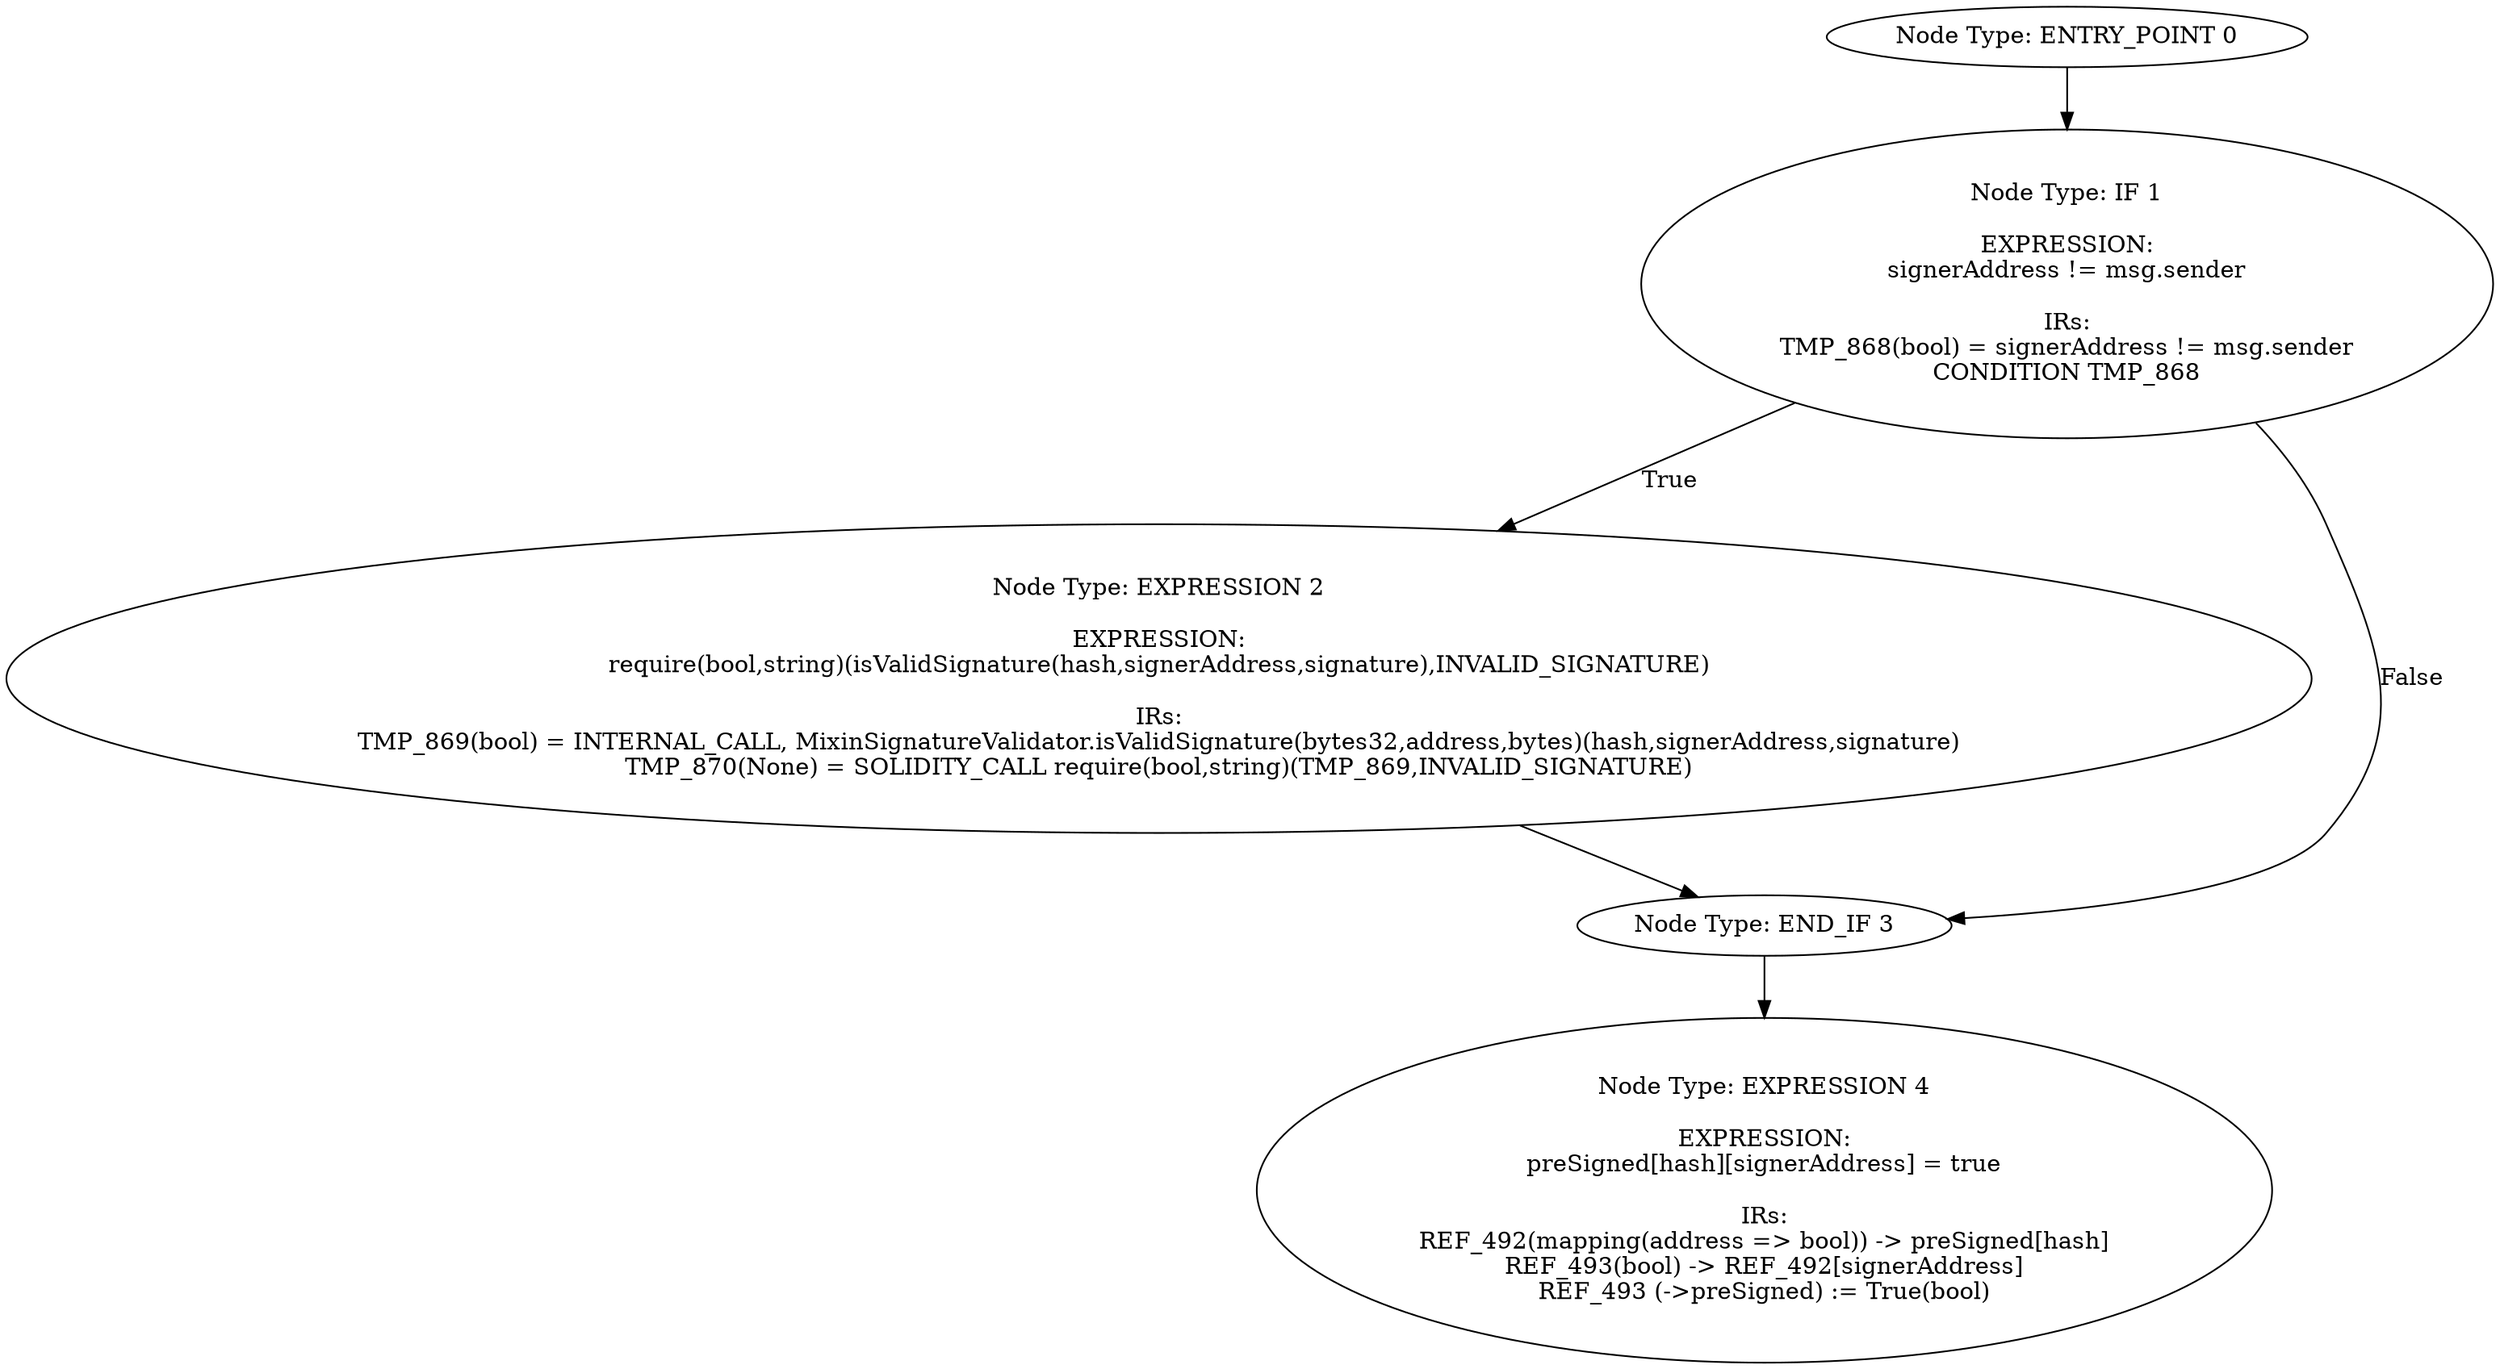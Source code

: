 digraph{
0[label="Node Type: ENTRY_POINT 0
"];
0->1;
1[label="Node Type: IF 1

EXPRESSION:
signerAddress != msg.sender

IRs:
TMP_868(bool) = signerAddress != msg.sender
CONDITION TMP_868"];
1->2[label="True"];
1->3[label="False"];
2[label="Node Type: EXPRESSION 2

EXPRESSION:
require(bool,string)(isValidSignature(hash,signerAddress,signature),INVALID_SIGNATURE)

IRs:
TMP_869(bool) = INTERNAL_CALL, MixinSignatureValidator.isValidSignature(bytes32,address,bytes)(hash,signerAddress,signature)
TMP_870(None) = SOLIDITY_CALL require(bool,string)(TMP_869,INVALID_SIGNATURE)"];
2->3;
3[label="Node Type: END_IF 3
"];
3->4;
4[label="Node Type: EXPRESSION 4

EXPRESSION:
preSigned[hash][signerAddress] = true

IRs:
REF_492(mapping(address => bool)) -> preSigned[hash]
REF_493(bool) -> REF_492[signerAddress]
REF_493 (->preSigned) := True(bool)"];
}
